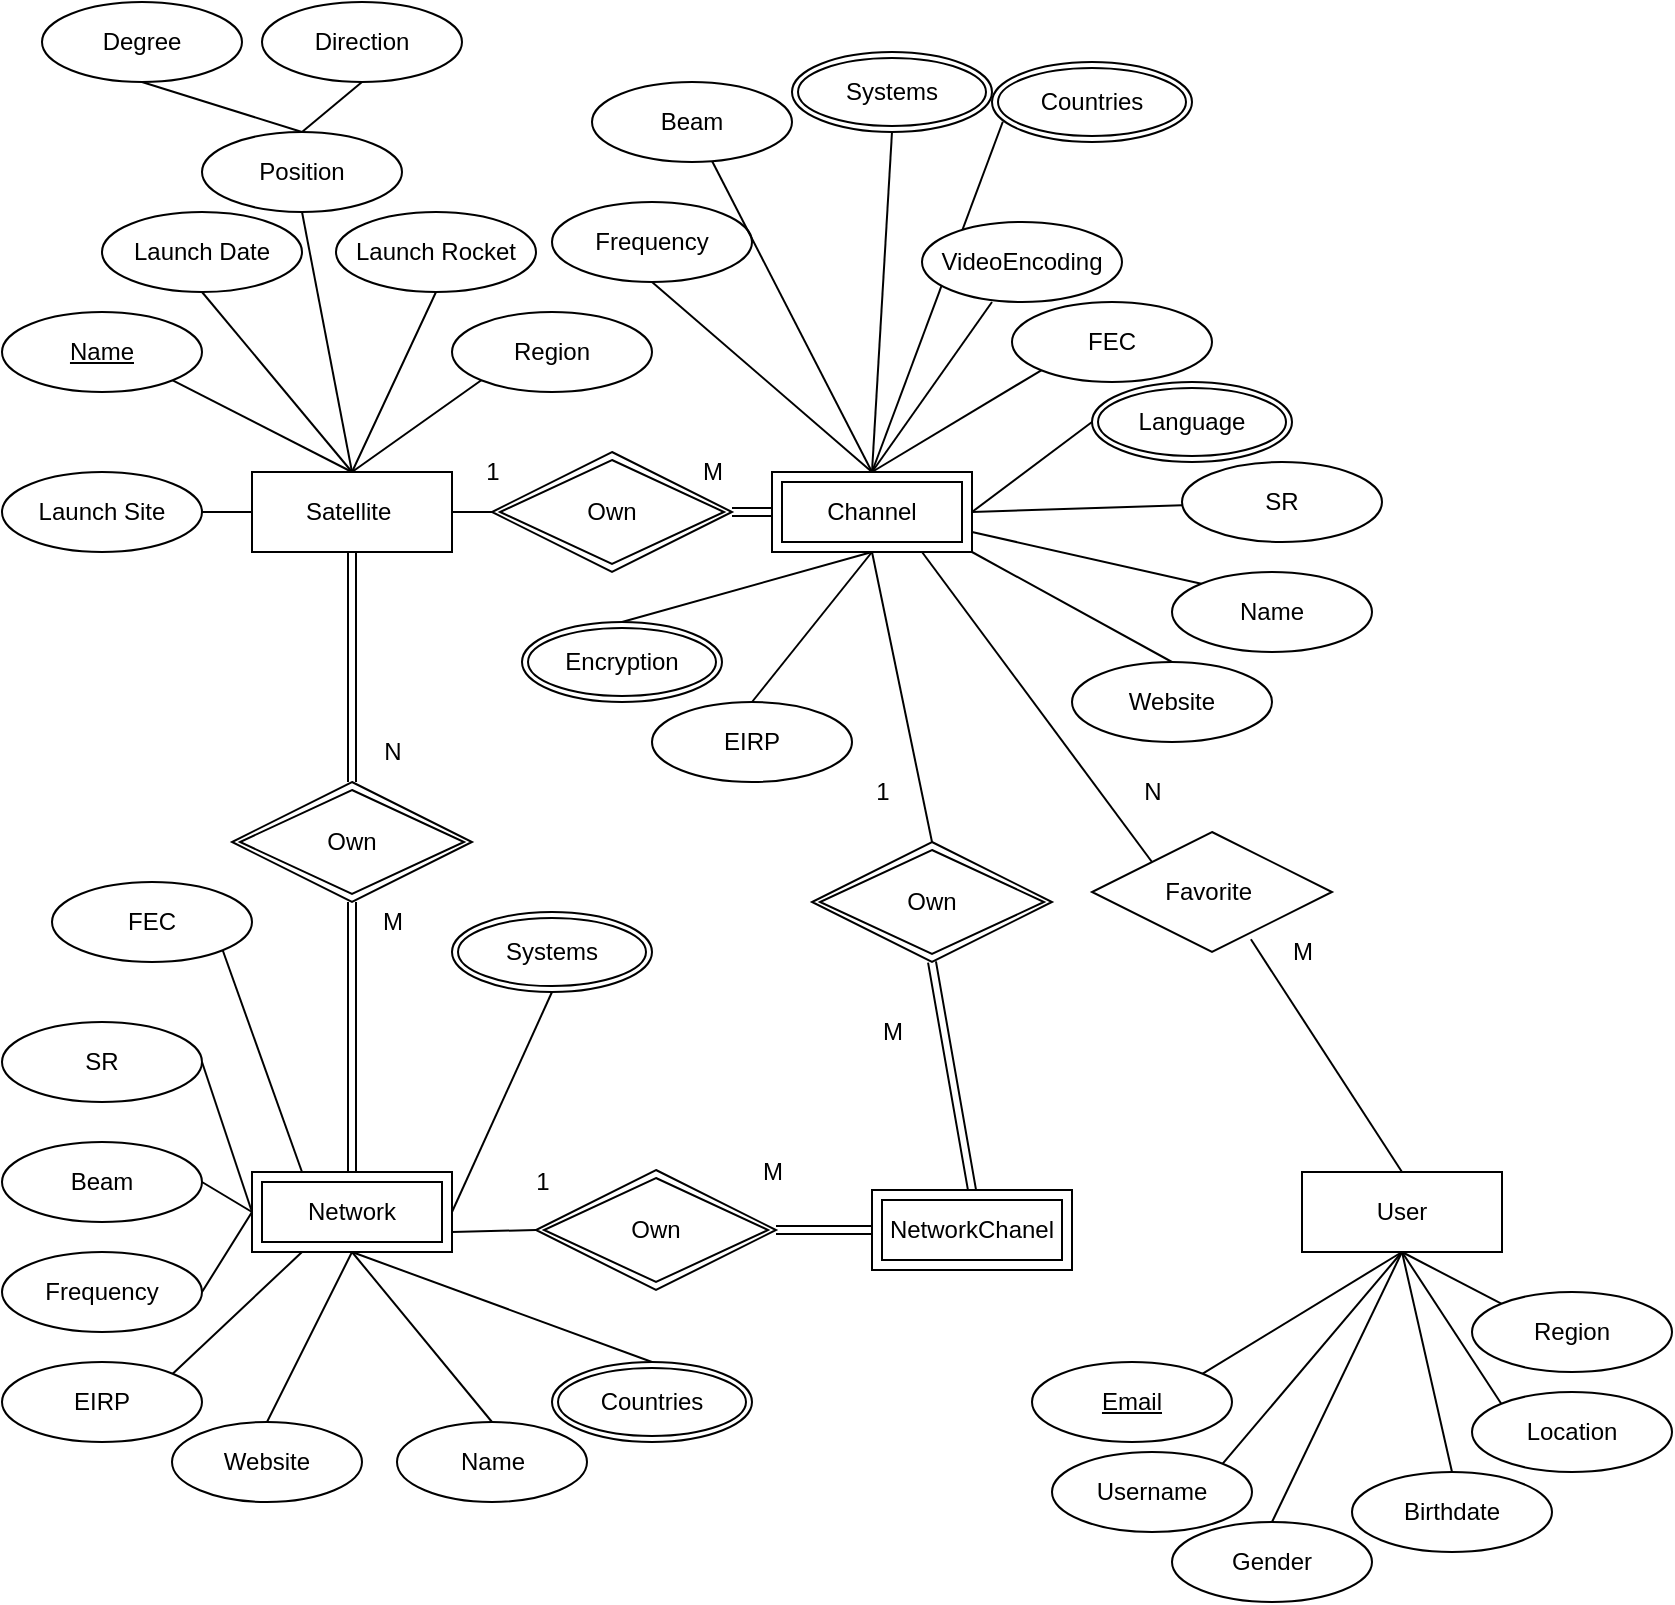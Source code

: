 <mxfile version="24.2.1" type="device">
  <diagram name="Page-1" id="GePhPbXdyC4BFh9XYwbd">
    <mxGraphModel dx="1329" dy="764" grid="1" gridSize="10" guides="1" tooltips="1" connect="1" arrows="1" fold="1" page="1" pageScale="1" pageWidth="850" pageHeight="1100" math="0" shadow="0">
      <root>
        <mxCell id="0" />
        <mxCell id="1" parent="0" />
        <mxCell id="_xyqhGi_DzLiHBkF2489-1" value="Satellite&amp;nbsp;" style="whiteSpace=wrap;html=1;align=center;" parent="1" vertex="1">
          <mxGeometry x="130" y="405" width="100" height="40" as="geometry" />
        </mxCell>
        <mxCell id="_xyqhGi_DzLiHBkF2489-3" value="Name" style="ellipse;whiteSpace=wrap;html=1;align=center;fontStyle=4;" parent="1" vertex="1">
          <mxGeometry x="5" y="325" width="100" height="40" as="geometry" />
        </mxCell>
        <mxCell id="_xyqhGi_DzLiHBkF2489-4" value="Launch Date" style="ellipse;whiteSpace=wrap;html=1;align=center;" parent="1" vertex="1">
          <mxGeometry x="55" y="275" width="100" height="40" as="geometry" />
        </mxCell>
        <mxCell id="_xyqhGi_DzLiHBkF2489-5" value="Position" style="ellipse;whiteSpace=wrap;html=1;align=center;" parent="1" vertex="1">
          <mxGeometry x="105" y="235" width="100" height="40" as="geometry" />
        </mxCell>
        <mxCell id="_xyqhGi_DzLiHBkF2489-6" value="Launch Rocket" style="ellipse;whiteSpace=wrap;html=1;align=center;" parent="1" vertex="1">
          <mxGeometry x="172" y="275" width="100" height="40" as="geometry" />
        </mxCell>
        <mxCell id="_xyqhGi_DzLiHBkF2489-11" value="Frequency" style="ellipse;whiteSpace=wrap;html=1;align=center;" parent="1" vertex="1">
          <mxGeometry x="280" y="270" width="100" height="40" as="geometry" />
        </mxCell>
        <mxCell id="_xyqhGi_DzLiHBkF2489-12" value="SR" style="ellipse;whiteSpace=wrap;html=1;align=center;" parent="1" vertex="1">
          <mxGeometry x="595" y="400" width="100" height="40" as="geometry" />
        </mxCell>
        <mxCell id="_xyqhGi_DzLiHBkF2489-13" value="FEC" style="ellipse;whiteSpace=wrap;html=1;align=center;" parent="1" vertex="1">
          <mxGeometry x="510" y="320" width="100" height="40" as="geometry" />
        </mxCell>
        <mxCell id="_xyqhGi_DzLiHBkF2489-19" value="Name" style="ellipse;whiteSpace=wrap;html=1;align=center;" parent="1" vertex="1">
          <mxGeometry x="590" y="455" width="100" height="40" as="geometry" />
        </mxCell>
        <mxCell id="_xyqhGi_DzLiHBkF2489-30" value="" style="endArrow=none;html=1;rounded=0;entryX=0.5;entryY=0;entryDx=0;entryDy=0;exitX=1;exitY=1;exitDx=0;exitDy=0;" parent="1" source="_xyqhGi_DzLiHBkF2489-3" target="_xyqhGi_DzLiHBkF2489-1" edge="1">
          <mxGeometry relative="1" as="geometry">
            <mxPoint x="190" y="455" as="sourcePoint" />
            <mxPoint x="190" y="585" as="targetPoint" />
          </mxGeometry>
        </mxCell>
        <mxCell id="_xyqhGi_DzLiHBkF2489-31" value="" style="endArrow=none;html=1;rounded=0;entryX=0.5;entryY=0;entryDx=0;entryDy=0;exitX=0.5;exitY=1;exitDx=0;exitDy=0;" parent="1" source="_xyqhGi_DzLiHBkF2489-4" target="_xyqhGi_DzLiHBkF2489-1" edge="1">
          <mxGeometry relative="1" as="geometry">
            <mxPoint x="115" y="385" as="sourcePoint" />
            <mxPoint x="190" y="415" as="targetPoint" />
          </mxGeometry>
        </mxCell>
        <mxCell id="_xyqhGi_DzLiHBkF2489-32" value="" style="endArrow=none;html=1;rounded=0;entryX=0.5;entryY=0;entryDx=0;entryDy=0;exitX=0.5;exitY=1;exitDx=0;exitDy=0;" parent="1" source="_xyqhGi_DzLiHBkF2489-5" target="_xyqhGi_DzLiHBkF2489-1" edge="1">
          <mxGeometry relative="1" as="geometry">
            <mxPoint x="140" y="349" as="sourcePoint" />
            <mxPoint x="190" y="415" as="targetPoint" />
          </mxGeometry>
        </mxCell>
        <mxCell id="_xyqhGi_DzLiHBkF2489-33" value="" style="endArrow=none;html=1;rounded=0;entryX=0.5;entryY=0;entryDx=0;entryDy=0;exitX=0.5;exitY=1;exitDx=0;exitDy=0;" parent="1" source="_xyqhGi_DzLiHBkF2489-6" target="_xyqhGi_DzLiHBkF2489-1" edge="1">
          <mxGeometry relative="1" as="geometry">
            <mxPoint x="185" y="295" as="sourcePoint" />
            <mxPoint x="190" y="415" as="targetPoint" />
          </mxGeometry>
        </mxCell>
        <mxCell id="_xyqhGi_DzLiHBkF2489-34" value="" style="endArrow=none;html=1;rounded=0;entryX=0.5;entryY=0;entryDx=0;entryDy=0;exitX=0;exitY=1;exitDx=0;exitDy=0;" parent="1" source="HB2l4hgs0boNFhAc-mk6-23" target="_xyqhGi_DzLiHBkF2489-1" edge="1">
          <mxGeometry relative="1" as="geometry">
            <mxPoint x="239.645" y="349.142" as="sourcePoint" />
            <mxPoint x="190" y="415" as="targetPoint" />
          </mxGeometry>
        </mxCell>
        <mxCell id="_xyqhGi_DzLiHBkF2489-35" value="" style="endArrow=none;html=1;rounded=0;entryX=0;entryY=0;entryDx=0;entryDy=0;exitX=1;exitY=0.75;exitDx=0;exitDy=0;" parent="1" source="Kk2v4yu3bBOaOw_D0oqR-46" target="_xyqhGi_DzLiHBkF2489-19" edge="1">
          <mxGeometry relative="1" as="geometry">
            <mxPoint x="255" y="385" as="sourcePoint" />
            <mxPoint x="190" y="415" as="targetPoint" />
          </mxGeometry>
        </mxCell>
        <mxCell id="_xyqhGi_DzLiHBkF2489-37" value="" style="endArrow=none;html=1;rounded=0;entryX=0.5;entryY=1;entryDx=0;entryDy=0;exitX=0.5;exitY=0;exitDx=0;exitDy=0;" parent="1" source="Kk2v4yu3bBOaOw_D0oqR-46" target="_xyqhGi_DzLiHBkF2489-11" edge="1">
          <mxGeometry relative="1" as="geometry">
            <mxPoint x="420" y="380" as="sourcePoint" />
            <mxPoint x="575" y="345" as="targetPoint" />
          </mxGeometry>
        </mxCell>
        <mxCell id="_xyqhGi_DzLiHBkF2489-38" value="" style="endArrow=none;html=1;rounded=0;exitX=1;exitY=0.5;exitDx=0;exitDy=0;" parent="1" source="Kk2v4yu3bBOaOw_D0oqR-46" target="_xyqhGi_DzLiHBkF2489-12" edge="1">
          <mxGeometry relative="1" as="geometry">
            <mxPoint x="445" y="455" as="sourcePoint" />
            <mxPoint x="595" y="305" as="targetPoint" />
          </mxGeometry>
        </mxCell>
        <mxCell id="_xyqhGi_DzLiHBkF2489-39" value="" style="endArrow=none;html=1;rounded=0;entryX=0;entryY=1;entryDx=0;entryDy=0;exitX=0.5;exitY=0;exitDx=0;exitDy=0;" parent="1" source="Kk2v4yu3bBOaOw_D0oqR-46" target="_xyqhGi_DzLiHBkF2489-13" edge="1">
          <mxGeometry relative="1" as="geometry">
            <mxPoint x="490" y="390" as="sourcePoint" />
            <mxPoint x="610" y="279" as="targetPoint" />
          </mxGeometry>
        </mxCell>
        <mxCell id="_xyqhGi_DzLiHBkF2489-40" value="" style="endArrow=none;html=1;rounded=0;entryX=0.5;entryY=1;entryDx=0;entryDy=0;exitX=0.5;exitY=0;exitDx=0;exitDy=0;" parent="1" source="Kk2v4yu3bBOaOw_D0oqR-46" edge="1">
          <mxGeometry relative="1" as="geometry">
            <mxPoint x="460" y="380" as="sourcePoint" />
            <mxPoint x="500" y="320.0" as="targetPoint" />
          </mxGeometry>
        </mxCell>
        <mxCell id="_xyqhGi_DzLiHBkF2489-41" value="" style="endArrow=none;html=1;rounded=0;entryX=0;entryY=0.5;entryDx=0;entryDy=0;exitX=1;exitY=0.5;exitDx=0;exitDy=0;" parent="1" source="Kk2v4yu3bBOaOw_D0oqR-46" target="p3Hl7sXM9IGiILPoNi8h-1" edge="1">
          <mxGeometry relative="1" as="geometry">
            <mxPoint x="530" y="440" as="sourcePoint" />
            <mxPoint x="675" y="335" as="targetPoint" />
          </mxGeometry>
        </mxCell>
        <mxCell id="_xyqhGi_DzLiHBkF2489-42" value="" style="endArrow=none;html=1;rounded=0;entryX=0.5;entryY=0;entryDx=0;entryDy=0;exitX=0.5;exitY=1;exitDx=0;exitDy=0;" parent="1" source="Kk2v4yu3bBOaOw_D0oqR-46" target="Kk2v4yu3bBOaOw_D0oqR-72" edge="1">
          <mxGeometry relative="1" as="geometry">
            <mxPoint x="360" y="440" as="sourcePoint" />
            <mxPoint x="315" y="480" as="targetPoint" />
          </mxGeometry>
        </mxCell>
        <mxCell id="_xyqhGi_DzLiHBkF2489-43" value="User" style="whiteSpace=wrap;html=1;align=center;" parent="1" vertex="1">
          <mxGeometry x="655" y="755" width="100" height="40" as="geometry" />
        </mxCell>
        <mxCell id="_xyqhGi_DzLiHBkF2489-44" value="Email" style="ellipse;whiteSpace=wrap;html=1;align=center;fontStyle=4;" parent="1" vertex="1">
          <mxGeometry x="520" y="850" width="100" height="40" as="geometry" />
        </mxCell>
        <mxCell id="_xyqhGi_DzLiHBkF2489-45" value="Username" style="ellipse;whiteSpace=wrap;html=1;align=center;" parent="1" vertex="1">
          <mxGeometry x="530" y="895" width="100" height="40" as="geometry" />
        </mxCell>
        <mxCell id="_xyqhGi_DzLiHBkF2489-46" value="Favorite&amp;nbsp;" style="shape=rhombus;perimeter=rhombusPerimeter;whiteSpace=wrap;html=1;align=center;" parent="1" vertex="1">
          <mxGeometry x="550" y="585" width="120" height="60" as="geometry" />
        </mxCell>
        <mxCell id="_xyqhGi_DzLiHBkF2489-47" value="" style="endArrow=none;html=1;rounded=0;entryX=0.5;entryY=0;entryDx=0;entryDy=0;exitX=0.662;exitY=0.894;exitDx=0;exitDy=0;exitPerimeter=0;" parent="1" source="_xyqhGi_DzLiHBkF2489-46" target="_xyqhGi_DzLiHBkF2489-43" edge="1">
          <mxGeometry relative="1" as="geometry">
            <mxPoint x="465" y="625" as="sourcePoint" />
            <mxPoint x="625" y="625" as="targetPoint" />
          </mxGeometry>
        </mxCell>
        <mxCell id="_xyqhGi_DzLiHBkF2489-48" value="" style="endArrow=none;html=1;rounded=0;entryX=0;entryY=0;entryDx=0;entryDy=0;exitX=0.75;exitY=1;exitDx=0;exitDy=0;" parent="1" source="Kk2v4yu3bBOaOw_D0oqR-46" target="_xyqhGi_DzLiHBkF2489-46" edge="1">
          <mxGeometry relative="1" as="geometry">
            <mxPoint x="705" y="445" as="sourcePoint" />
            <mxPoint x="635" y="765" as="targetPoint" />
          </mxGeometry>
        </mxCell>
        <mxCell id="_xyqhGi_DzLiHBkF2489-52" value="Gender" style="ellipse;whiteSpace=wrap;html=1;align=center;" parent="1" vertex="1">
          <mxGeometry x="590" y="930" width="100" height="40" as="geometry" />
        </mxCell>
        <mxCell id="_xyqhGi_DzLiHBkF2489-53" value="Birthdate" style="ellipse;whiteSpace=wrap;html=1;align=center;" parent="1" vertex="1">
          <mxGeometry x="680" y="905" width="100" height="40" as="geometry" />
        </mxCell>
        <mxCell id="_xyqhGi_DzLiHBkF2489-54" value="Location" style="ellipse;whiteSpace=wrap;html=1;align=center;" parent="1" vertex="1">
          <mxGeometry x="740" y="865" width="100" height="40" as="geometry" />
        </mxCell>
        <mxCell id="_xyqhGi_DzLiHBkF2489-55" value="Region" style="ellipse;whiteSpace=wrap;html=1;align=center;" parent="1" vertex="1">
          <mxGeometry x="740" y="815" width="100" height="40" as="geometry" />
        </mxCell>
        <mxCell id="_xyqhGi_DzLiHBkF2489-56" value="" style="endArrow=none;html=1;rounded=0;entryX=0.5;entryY=0;entryDx=0;entryDy=0;exitX=0.5;exitY=1;exitDx=0;exitDy=0;" parent="1" source="HB2l4hgs0boNFhAc-mk6-1" edge="1">
          <mxGeometry relative="1" as="geometry">
            <mxPoint x="180" y="805.0" as="sourcePoint" />
            <mxPoint x="250" y="880" as="targetPoint" />
          </mxGeometry>
        </mxCell>
        <mxCell id="_xyqhGi_DzLiHBkF2489-57" value="" style="endArrow=none;html=1;rounded=0;entryX=1;entryY=0;entryDx=0;entryDy=0;exitX=0.5;exitY=1;exitDx=0;exitDy=0;" parent="1" source="_xyqhGi_DzLiHBkF2489-43" target="_xyqhGi_DzLiHBkF2489-44" edge="1">
          <mxGeometry relative="1" as="geometry">
            <mxPoint x="595" y="805" as="sourcePoint" />
            <mxPoint x="605" y="775" as="targetPoint" />
          </mxGeometry>
        </mxCell>
        <mxCell id="_xyqhGi_DzLiHBkF2489-58" value="" style="endArrow=none;html=1;rounded=0;entryX=1;entryY=0;entryDx=0;entryDy=0;exitX=0.5;exitY=1;exitDx=0;exitDy=0;" parent="1" source="_xyqhGi_DzLiHBkF2489-43" target="_xyqhGi_DzLiHBkF2489-45" edge="1">
          <mxGeometry relative="1" as="geometry">
            <mxPoint x="625" y="795" as="sourcePoint" />
            <mxPoint x="500" y="841" as="targetPoint" />
          </mxGeometry>
        </mxCell>
        <mxCell id="_xyqhGi_DzLiHBkF2489-59" value="" style="endArrow=none;html=1;rounded=0;entryX=0.5;entryY=0;entryDx=0;entryDy=0;exitX=0.5;exitY=1;exitDx=0;exitDy=0;" parent="1" source="_xyqhGi_DzLiHBkF2489-43" target="_xyqhGi_DzLiHBkF2489-52" edge="1">
          <mxGeometry relative="1" as="geometry">
            <mxPoint x="595" y="805" as="sourcePoint" />
            <mxPoint x="550" y="881" as="targetPoint" />
          </mxGeometry>
        </mxCell>
        <mxCell id="_xyqhGi_DzLiHBkF2489-60" value="" style="endArrow=none;html=1;rounded=0;entryX=0.5;entryY=0;entryDx=0;entryDy=0;exitX=0.5;exitY=1;exitDx=0;exitDy=0;" parent="1" source="_xyqhGi_DzLiHBkF2489-43" target="_xyqhGi_DzLiHBkF2489-53" edge="1">
          <mxGeometry relative="1" as="geometry">
            <mxPoint x="635" y="805" as="sourcePoint" />
            <mxPoint x="625" y="905" as="targetPoint" />
          </mxGeometry>
        </mxCell>
        <mxCell id="_xyqhGi_DzLiHBkF2489-61" value="" style="endArrow=none;html=1;rounded=0;entryX=0;entryY=0;entryDx=0;entryDy=0;exitX=0.5;exitY=1;exitDx=0;exitDy=0;" parent="1" source="_xyqhGi_DzLiHBkF2489-43" target="_xyqhGi_DzLiHBkF2489-54" edge="1">
          <mxGeometry relative="1" as="geometry">
            <mxPoint x="635" y="805" as="sourcePoint" />
            <mxPoint x="725" y="875" as="targetPoint" />
          </mxGeometry>
        </mxCell>
        <mxCell id="_xyqhGi_DzLiHBkF2489-62" value="" style="endArrow=none;html=1;rounded=0;entryX=0;entryY=0;entryDx=0;entryDy=0;exitX=0.5;exitY=1;exitDx=0;exitDy=0;" parent="1" source="_xyqhGi_DzLiHBkF2489-43" target="_xyqhGi_DzLiHBkF2489-55" edge="1">
          <mxGeometry relative="1" as="geometry">
            <mxPoint x="625" y="795" as="sourcePoint" />
            <mxPoint x="730" y="831" as="targetPoint" />
          </mxGeometry>
        </mxCell>
        <mxCell id="_xyqhGi_DzLiHBkF2489-70" value="M" style="text;html=1;align=center;verticalAlign=middle;resizable=0;points=[];autosize=1;strokeColor=none;fillColor=none;" parent="1" vertex="1">
          <mxGeometry x="435" y="670" width="30" height="30" as="geometry" />
        </mxCell>
        <mxCell id="_xyqhGi_DzLiHBkF2489-71" value="M" style="text;html=1;align=center;verticalAlign=middle;resizable=0;points=[];autosize=1;strokeColor=none;fillColor=none;" parent="1" vertex="1">
          <mxGeometry x="640" y="630" width="30" height="30" as="geometry" />
        </mxCell>
        <mxCell id="_xyqhGi_DzLiHBkF2489-72" value="N" style="text;html=1;align=center;verticalAlign=middle;resizable=0;points=[];autosize=1;strokeColor=none;fillColor=none;" parent="1" vertex="1">
          <mxGeometry x="565" y="550" width="30" height="30" as="geometry" />
        </mxCell>
        <mxCell id="p3Hl7sXM9IGiILPoNi8h-1" value="Language" style="ellipse;shape=doubleEllipse;margin=3;whiteSpace=wrap;html=1;align=center;" parent="1" vertex="1">
          <mxGeometry x="550" y="360" width="100" height="40" as="geometry" />
        </mxCell>
        <mxCell id="Kk2v4yu3bBOaOw_D0oqR-15" value="Degree" style="ellipse;whiteSpace=wrap;html=1;align=center;" parent="1" vertex="1">
          <mxGeometry x="25" y="170" width="100" height="40" as="geometry" />
        </mxCell>
        <mxCell id="Kk2v4yu3bBOaOw_D0oqR-16" value="Direction" style="ellipse;whiteSpace=wrap;html=1;align=center;" parent="1" vertex="1">
          <mxGeometry x="135" y="170" width="100" height="40" as="geometry" />
        </mxCell>
        <mxCell id="Kk2v4yu3bBOaOw_D0oqR-17" value="" style="endArrow=none;html=1;rounded=0;entryX=0.5;entryY=0;entryDx=0;entryDy=0;exitX=0.5;exitY=1;exitDx=0;exitDy=0;" parent="1" source="Kk2v4yu3bBOaOw_D0oqR-15" target="_xyqhGi_DzLiHBkF2489-5" edge="1">
          <mxGeometry relative="1" as="geometry">
            <mxPoint x="190" y="285" as="sourcePoint" />
            <mxPoint x="190" y="415" as="targetPoint" />
          </mxGeometry>
        </mxCell>
        <mxCell id="Kk2v4yu3bBOaOw_D0oqR-18" value="" style="endArrow=none;html=1;rounded=0;entryX=0.5;entryY=0;entryDx=0;entryDy=0;exitX=0.5;exitY=1;exitDx=0;exitDy=0;" parent="1" source="Kk2v4yu3bBOaOw_D0oqR-16" target="_xyqhGi_DzLiHBkF2489-5" edge="1">
          <mxGeometry relative="1" as="geometry">
            <mxPoint x="115" y="215" as="sourcePoint" />
            <mxPoint x="190" y="245" as="targetPoint" />
          </mxGeometry>
        </mxCell>
        <mxCell id="Kk2v4yu3bBOaOw_D0oqR-34" value="Website" style="ellipse;whiteSpace=wrap;html=1;align=center;" parent="1" vertex="1">
          <mxGeometry x="90" y="880" width="95" height="40" as="geometry" />
        </mxCell>
        <mxCell id="Kk2v4yu3bBOaOw_D0oqR-36" value="" style="endArrow=none;html=1;rounded=0;entryX=0.5;entryY=0;entryDx=0;entryDy=0;exitX=0.5;exitY=1;exitDx=0;exitDy=0;" parent="1" source="HB2l4hgs0boNFhAc-mk6-1" target="Kk2v4yu3bBOaOw_D0oqR-41" edge="1">
          <mxGeometry relative="1" as="geometry">
            <mxPoint x="180" y="805.0" as="sourcePoint" />
            <mxPoint x="255.377" y="830.858" as="targetPoint" />
          </mxGeometry>
        </mxCell>
        <mxCell id="Kk2v4yu3bBOaOw_D0oqR-41" value="Countries" style="ellipse;shape=doubleEllipse;margin=3;whiteSpace=wrap;html=1;align=center;" parent="1" vertex="1">
          <mxGeometry x="280" y="850" width="100" height="40" as="geometry" />
        </mxCell>
        <mxCell id="Kk2v4yu3bBOaOw_D0oqR-46" value="Channel" style="shape=ext;margin=3;double=1;whiteSpace=wrap;html=1;align=center;" parent="1" vertex="1">
          <mxGeometry x="390" y="405" width="100" height="40" as="geometry" />
        </mxCell>
        <mxCell id="Kk2v4yu3bBOaOw_D0oqR-51" value="Own" style="shape=rhombus;double=1;perimeter=rhombusPerimeter;whiteSpace=wrap;html=1;align=center;" parent="1" vertex="1">
          <mxGeometry x="250" y="395" width="120" height="60" as="geometry" />
        </mxCell>
        <mxCell id="Kk2v4yu3bBOaOw_D0oqR-54" value="" style="endArrow=none;html=1;rounded=0;entryX=0;entryY=0.5;entryDx=0;entryDy=0;exitX=1;exitY=0.5;exitDx=0;exitDy=0;" parent="1" source="_xyqhGi_DzLiHBkF2489-1" target="Kk2v4yu3bBOaOw_D0oqR-51" edge="1">
          <mxGeometry relative="1" as="geometry">
            <mxPoint x="635" y="435" as="sourcePoint" />
            <mxPoint x="655" y="435" as="targetPoint" />
          </mxGeometry>
        </mxCell>
        <mxCell id="Kk2v4yu3bBOaOw_D0oqR-55" value="" style="shape=link;html=1;rounded=0;exitX=1;exitY=0.5;exitDx=0;exitDy=0;entryX=0;entryY=0.5;entryDx=0;entryDy=0;" parent="1" source="Kk2v4yu3bBOaOw_D0oqR-51" target="Kk2v4yu3bBOaOw_D0oqR-46" edge="1">
          <mxGeometry relative="1" as="geometry">
            <mxPoint x="540" y="580" as="sourcePoint" />
            <mxPoint x="420" y="450" as="targetPoint" />
          </mxGeometry>
        </mxCell>
        <mxCell id="Kk2v4yu3bBOaOw_D0oqR-64" value="1" style="text;html=1;align=center;verticalAlign=middle;resizable=0;points=[];autosize=1;strokeColor=none;fillColor=none;" parent="1" vertex="1">
          <mxGeometry x="235" y="390" width="30" height="30" as="geometry" />
        </mxCell>
        <mxCell id="Kk2v4yu3bBOaOw_D0oqR-65" value="M" style="text;html=1;align=center;verticalAlign=middle;resizable=0;points=[];autosize=1;strokeColor=none;fillColor=none;" parent="1" vertex="1">
          <mxGeometry x="345" y="390" width="30" height="30" as="geometry" />
        </mxCell>
        <mxCell id="Kk2v4yu3bBOaOw_D0oqR-68" value="" style="endArrow=none;html=1;rounded=0;entryX=0.5;entryY=1;entryDx=0;entryDy=0;exitX=0.5;exitY=0;exitDx=0;exitDy=0;" parent="1" source="Kk2v4yu3bBOaOw_D0oqR-46" target="HB2l4hgs0boNFhAc-mk6-9" edge="1">
          <mxGeometry relative="1" as="geometry">
            <mxPoint x="450" y="415" as="sourcePoint" />
            <mxPoint x="405" y="240" as="targetPoint" />
          </mxGeometry>
        </mxCell>
        <mxCell id="Kk2v4yu3bBOaOw_D0oqR-69" value="EIRP" style="ellipse;whiteSpace=wrap;html=1;align=center;" parent="1" vertex="1">
          <mxGeometry x="330" y="520" width="100" height="40" as="geometry" />
        </mxCell>
        <mxCell id="Kk2v4yu3bBOaOw_D0oqR-70" value="" style="endArrow=none;html=1;rounded=0;exitX=0.5;exitY=1;exitDx=0;exitDy=0;entryX=1;entryY=0.5;entryDx=0;entryDy=0;" parent="1" source="HB2l4hgs0boNFhAc-mk6-21" target="HB2l4hgs0boNFhAc-mk6-1" edge="1">
          <mxGeometry relative="1" as="geometry">
            <mxPoint x="450" y="455" as="sourcePoint" />
            <mxPoint x="490" y="530" as="targetPoint" />
          </mxGeometry>
        </mxCell>
        <mxCell id="Kk2v4yu3bBOaOw_D0oqR-72" value="Encryption" style="ellipse;shape=doubleEllipse;margin=3;whiteSpace=wrap;html=1;align=center;" parent="1" vertex="1">
          <mxGeometry x="265" y="480" width="100" height="40" as="geometry" />
        </mxCell>
        <mxCell id="Kk2v4yu3bBOaOw_D0oqR-74" value="Launch Site" style="ellipse;whiteSpace=wrap;html=1;align=center;" parent="1" vertex="1">
          <mxGeometry x="5" y="405" width="100" height="40" as="geometry" />
        </mxCell>
        <mxCell id="Kk2v4yu3bBOaOw_D0oqR-75" value="" style="endArrow=none;html=1;rounded=0;entryX=0;entryY=0.5;entryDx=0;entryDy=0;exitX=1;exitY=0.5;exitDx=0;exitDy=0;" parent="1" source="Kk2v4yu3bBOaOw_D0oqR-74" target="_xyqhGi_DzLiHBkF2489-1" edge="1">
          <mxGeometry relative="1" as="geometry">
            <mxPoint x="100" y="369" as="sourcePoint" />
            <mxPoint x="190" y="415" as="targetPoint" />
          </mxGeometry>
        </mxCell>
        <mxCell id="HB2l4hgs0boNFhAc-mk6-1" value="Network" style="shape=ext;margin=3;double=1;whiteSpace=wrap;html=1;align=center;" parent="1" vertex="1">
          <mxGeometry x="130" y="755" width="100" height="40" as="geometry" />
        </mxCell>
        <mxCell id="HB2l4hgs0boNFhAc-mk6-4" value="Frequency" style="ellipse;whiteSpace=wrap;html=1;align=center;" parent="1" vertex="1">
          <mxGeometry x="5" y="795" width="100" height="40" as="geometry" />
        </mxCell>
        <mxCell id="HB2l4hgs0boNFhAc-mk6-5" value="Beam" style="ellipse;whiteSpace=wrap;html=1;align=center;" parent="1" vertex="1">
          <mxGeometry x="5" y="740" width="100" height="40" as="geometry" />
        </mxCell>
        <mxCell id="HB2l4hgs0boNFhAc-mk6-6" value="EIRP" style="ellipse;whiteSpace=wrap;html=1;align=center;" parent="1" vertex="1">
          <mxGeometry x="5" y="850" width="100" height="40" as="geometry" />
        </mxCell>
        <mxCell id="HB2l4hgs0boNFhAc-mk6-7" value="SR" style="ellipse;whiteSpace=wrap;html=1;align=center;" parent="1" vertex="1">
          <mxGeometry x="5" y="680" width="100" height="40" as="geometry" />
        </mxCell>
        <mxCell id="HB2l4hgs0boNFhAc-mk6-8" value="FEC" style="ellipse;whiteSpace=wrap;html=1;align=center;" parent="1" vertex="1">
          <mxGeometry x="30" y="610" width="100" height="40" as="geometry" />
        </mxCell>
        <mxCell id="HB2l4hgs0boNFhAc-mk6-9" value="Systems" style="ellipse;shape=doubleEllipse;margin=3;whiteSpace=wrap;html=1;align=center;" parent="1" vertex="1">
          <mxGeometry x="400" y="195" width="100" height="40" as="geometry" />
        </mxCell>
        <mxCell id="HB2l4hgs0boNFhAc-mk6-11" value="" style="endArrow=none;html=1;rounded=0;entryX=1;entryY=1;entryDx=0;entryDy=0;exitX=0.25;exitY=0;exitDx=0;exitDy=0;" parent="1" source="HB2l4hgs0boNFhAc-mk6-1" target="HB2l4hgs0boNFhAc-mk6-8" edge="1">
          <mxGeometry relative="1" as="geometry">
            <mxPoint x="450" y="455" as="sourcePoint" />
            <mxPoint x="325" y="490" as="targetPoint" />
          </mxGeometry>
        </mxCell>
        <mxCell id="HB2l4hgs0boNFhAc-mk6-12" value="" style="endArrow=none;html=1;rounded=0;entryX=1;entryY=0.5;entryDx=0;entryDy=0;exitX=0;exitY=0.5;exitDx=0;exitDy=0;" parent="1" source="HB2l4hgs0boNFhAc-mk6-1" target="HB2l4hgs0boNFhAc-mk6-7" edge="1">
          <mxGeometry relative="1" as="geometry">
            <mxPoint x="130" y="585" as="sourcePoint" />
            <mxPoint x="150" y="524" as="targetPoint" />
          </mxGeometry>
        </mxCell>
        <mxCell id="HB2l4hgs0boNFhAc-mk6-13" value="" style="endArrow=none;html=1;rounded=0;entryX=0;entryY=0.5;entryDx=0;entryDy=0;exitX=1;exitY=0.5;exitDx=0;exitDy=0;" parent="1" source="HB2l4hgs0boNFhAc-mk6-5" target="HB2l4hgs0boNFhAc-mk6-1" edge="1">
          <mxGeometry relative="1" as="geometry">
            <mxPoint x="140" y="615" as="sourcePoint" />
            <mxPoint x="125" y="514" as="targetPoint" />
          </mxGeometry>
        </mxCell>
        <mxCell id="HB2l4hgs0boNFhAc-mk6-17" value="" style="endArrow=none;html=1;rounded=0;entryX=0;entryY=0.5;entryDx=0;entryDy=0;exitX=1;exitY=0.5;exitDx=0;exitDy=0;" parent="1" source="HB2l4hgs0boNFhAc-mk6-4" target="HB2l4hgs0boNFhAc-mk6-1" edge="1">
          <mxGeometry relative="1" as="geometry">
            <mxPoint x="140" y="615" as="sourcePoint" />
            <mxPoint x="125" y="514" as="targetPoint" />
          </mxGeometry>
        </mxCell>
        <mxCell id="HB2l4hgs0boNFhAc-mk6-18" value="" style="endArrow=none;html=1;rounded=0;entryX=0.25;entryY=1;entryDx=0;entryDy=0;exitX=1;exitY=0;exitDx=0;exitDy=0;" parent="1" source="HB2l4hgs0boNFhAc-mk6-6" target="HB2l4hgs0boNFhAc-mk6-1" edge="1">
          <mxGeometry relative="1" as="geometry">
            <mxPoint x="113" y="641" as="sourcePoint" />
            <mxPoint x="140" y="615" as="targetPoint" />
          </mxGeometry>
        </mxCell>
        <mxCell id="HB2l4hgs0boNFhAc-mk6-19" value="M" style="text;html=1;align=center;verticalAlign=middle;resizable=0;points=[];autosize=1;strokeColor=none;fillColor=none;" parent="1" vertex="1">
          <mxGeometry x="185" y="615" width="30" height="30" as="geometry" />
        </mxCell>
        <mxCell id="HB2l4hgs0boNFhAc-mk6-20" value="N" style="text;html=1;align=center;verticalAlign=middle;resizable=0;points=[];autosize=1;strokeColor=none;fillColor=none;" parent="1" vertex="1">
          <mxGeometry x="185" y="530" width="30" height="30" as="geometry" />
        </mxCell>
        <mxCell id="HB2l4hgs0boNFhAc-mk6-21" value="Systems" style="ellipse;shape=doubleEllipse;margin=3;whiteSpace=wrap;html=1;align=center;" parent="1" vertex="1">
          <mxGeometry x="230" y="625" width="100" height="40" as="geometry" />
        </mxCell>
        <mxCell id="HB2l4hgs0boNFhAc-mk6-23" value="Region" style="ellipse;whiteSpace=wrap;html=1;align=center;" parent="1" vertex="1">
          <mxGeometry x="230" y="325" width="100" height="40" as="geometry" />
        </mxCell>
        <mxCell id="HB2l4hgs0boNFhAc-mk6-24" value="" style="endArrow=none;html=1;rounded=0;exitX=0.5;exitY=1;exitDx=0;exitDy=0;entryX=0.5;entryY=0;entryDx=0;entryDy=0;" parent="1" source="Kk2v4yu3bBOaOw_D0oqR-46" target="Kk2v4yu3bBOaOw_D0oqR-69" edge="1">
          <mxGeometry relative="1" as="geometry">
            <mxPoint x="450" y="455" as="sourcePoint" />
            <mxPoint x="490" y="530" as="targetPoint" />
          </mxGeometry>
        </mxCell>
        <mxCell id="o1MA78fV38tlKj4mIGUS-1" value="Beam" style="ellipse;whiteSpace=wrap;html=1;align=center;" vertex="1" parent="1">
          <mxGeometry x="300" y="210" width="100" height="40" as="geometry" />
        </mxCell>
        <mxCell id="o1MA78fV38tlKj4mIGUS-2" value="" style="endArrow=none;html=1;rounded=0;exitX=0.5;exitY=0;exitDx=0;exitDy=0;" edge="1" parent="1" source="Kk2v4yu3bBOaOw_D0oqR-46" target="o1MA78fV38tlKj4mIGUS-1">
          <mxGeometry relative="1" as="geometry">
            <mxPoint x="450" y="415" as="sourcePoint" />
            <mxPoint x="415" y="250" as="targetPoint" />
          </mxGeometry>
        </mxCell>
        <mxCell id="o1MA78fV38tlKj4mIGUS-3" value="Countries" style="ellipse;shape=doubleEllipse;margin=3;whiteSpace=wrap;html=1;align=center;" vertex="1" parent="1">
          <mxGeometry x="500" y="200" width="100" height="40" as="geometry" />
        </mxCell>
        <mxCell id="o1MA78fV38tlKj4mIGUS-4" value="" style="endArrow=none;html=1;rounded=0;entryX=0.054;entryY=0.747;entryDx=0;entryDy=0;exitX=0.5;exitY=0;exitDx=0;exitDy=0;entryPerimeter=0;" edge="1" parent="1" source="Kk2v4yu3bBOaOw_D0oqR-46" target="o1MA78fV38tlKj4mIGUS-3">
          <mxGeometry relative="1" as="geometry">
            <mxPoint x="500" y="445" as="sourcePoint" />
            <mxPoint x="570" y="476" as="targetPoint" />
          </mxGeometry>
        </mxCell>
        <mxCell id="o1MA78fV38tlKj4mIGUS-5" value="Website" style="ellipse;whiteSpace=wrap;html=1;align=center;" vertex="1" parent="1">
          <mxGeometry x="540" y="500" width="100" height="40" as="geometry" />
        </mxCell>
        <mxCell id="o1MA78fV38tlKj4mIGUS-6" value="" style="endArrow=none;html=1;rounded=0;entryX=0.5;entryY=0;entryDx=0;entryDy=0;exitX=1;exitY=1;exitDx=0;exitDy=0;" edge="1" parent="1" source="Kk2v4yu3bBOaOw_D0oqR-46" target="o1MA78fV38tlKj4mIGUS-5">
          <mxGeometry relative="1" as="geometry">
            <mxPoint x="500" y="445" as="sourcePoint" />
            <mxPoint x="615" y="471" as="targetPoint" />
          </mxGeometry>
        </mxCell>
        <mxCell id="o1MA78fV38tlKj4mIGUS-7" value="" style="endArrow=none;html=1;rounded=0;entryX=0.5;entryY=0;entryDx=0;entryDy=0;exitX=0.5;exitY=1;exitDx=0;exitDy=0;" edge="1" parent="1" source="HB2l4hgs0boNFhAc-mk6-1" target="Kk2v4yu3bBOaOw_D0oqR-34">
          <mxGeometry relative="1" as="geometry">
            <mxPoint x="190" y="815.0" as="sourcePoint" />
            <mxPoint x="225" y="915" as="targetPoint" />
          </mxGeometry>
        </mxCell>
        <mxCell id="o1MA78fV38tlKj4mIGUS-8" value="Own" style="shape=rhombus;double=1;perimeter=rhombusPerimeter;whiteSpace=wrap;html=1;align=center;" vertex="1" parent="1">
          <mxGeometry x="120" y="560" width="120" height="60" as="geometry" />
        </mxCell>
        <mxCell id="o1MA78fV38tlKj4mIGUS-14" value="" style="shape=link;html=1;rounded=0;exitX=0.5;exitY=1;exitDx=0;exitDy=0;entryX=0.5;entryY=0;entryDx=0;entryDy=0;" edge="1" parent="1" source="_xyqhGi_DzLiHBkF2489-1" target="o1MA78fV38tlKj4mIGUS-8">
          <mxGeometry relative="1" as="geometry">
            <mxPoint x="370" y="750" as="sourcePoint" />
            <mxPoint x="530" y="750" as="targetPoint" />
          </mxGeometry>
        </mxCell>
        <mxCell id="o1MA78fV38tlKj4mIGUS-17" value="" style="shape=link;html=1;rounded=0;exitX=0.5;exitY=1;exitDx=0;exitDy=0;entryX=0.5;entryY=0;entryDx=0;entryDy=0;" edge="1" parent="1" source="o1MA78fV38tlKj4mIGUS-8" target="HB2l4hgs0boNFhAc-mk6-1">
          <mxGeometry relative="1" as="geometry">
            <mxPoint x="190" y="455" as="sourcePoint" />
            <mxPoint x="190" y="570" as="targetPoint" />
          </mxGeometry>
        </mxCell>
        <mxCell id="o1MA78fV38tlKj4mIGUS-18" value="VideoEncoding" style="ellipse;whiteSpace=wrap;html=1;align=center;" vertex="1" parent="1">
          <mxGeometry x="465" y="280" width="100" height="40" as="geometry" />
        </mxCell>
        <mxCell id="o1MA78fV38tlKj4mIGUS-19" value="Name" style="ellipse;whiteSpace=wrap;html=1;align=center;" vertex="1" parent="1">
          <mxGeometry x="202.5" y="880" width="95" height="40" as="geometry" />
        </mxCell>
        <mxCell id="o1MA78fV38tlKj4mIGUS-20" value="Own" style="shape=rhombus;double=1;perimeter=rhombusPerimeter;whiteSpace=wrap;html=1;align=center;" vertex="1" parent="1">
          <mxGeometry x="410" y="590" width="120" height="60" as="geometry" />
        </mxCell>
        <mxCell id="o1MA78fV38tlKj4mIGUS-21" value="NetworkChanel" style="shape=ext;margin=3;double=1;whiteSpace=wrap;html=1;align=center;" vertex="1" parent="1">
          <mxGeometry x="440" y="764" width="100" height="40" as="geometry" />
        </mxCell>
        <mxCell id="o1MA78fV38tlKj4mIGUS-23" value="Own" style="shape=rhombus;double=1;perimeter=rhombusPerimeter;whiteSpace=wrap;html=1;align=center;" vertex="1" parent="1">
          <mxGeometry x="272" y="754" width="120" height="60" as="geometry" />
        </mxCell>
        <mxCell id="o1MA78fV38tlKj4mIGUS-26" value="" style="shape=link;html=1;rounded=0;exitX=0;exitY=0.5;exitDx=0;exitDy=0;entryX=1;entryY=0.5;entryDx=0;entryDy=0;" edge="1" parent="1" source="o1MA78fV38tlKj4mIGUS-21" target="o1MA78fV38tlKj4mIGUS-23">
          <mxGeometry relative="1" as="geometry">
            <mxPoint x="282" y="790" as="sourcePoint" />
            <mxPoint x="392" y="780" as="targetPoint" />
          </mxGeometry>
        </mxCell>
        <mxCell id="o1MA78fV38tlKj4mIGUS-27" value="" style="shape=link;html=1;rounded=0;exitX=0.5;exitY=0;exitDx=0;exitDy=0;entryX=0.5;entryY=1;entryDx=0;entryDy=0;" edge="1" parent="1" source="o1MA78fV38tlKj4mIGUS-21" target="o1MA78fV38tlKj4mIGUS-20">
          <mxGeometry relative="1" as="geometry">
            <mxPoint x="450" y="790" as="sourcePoint" />
            <mxPoint x="402" y="790" as="targetPoint" />
          </mxGeometry>
        </mxCell>
        <mxCell id="o1MA78fV38tlKj4mIGUS-29" value="" style="endArrow=none;html=1;rounded=0;exitX=0.5;exitY=1;exitDx=0;exitDy=0;entryX=0.5;entryY=0;entryDx=0;entryDy=0;" edge="1" parent="1" source="Kk2v4yu3bBOaOw_D0oqR-46" target="o1MA78fV38tlKj4mIGUS-20">
          <mxGeometry relative="1" as="geometry">
            <mxPoint x="450" y="455" as="sourcePoint" />
            <mxPoint x="390" y="530" as="targetPoint" />
          </mxGeometry>
        </mxCell>
        <mxCell id="o1MA78fV38tlKj4mIGUS-30" value="" style="endArrow=none;html=1;rounded=0;exitX=0;exitY=0.5;exitDx=0;exitDy=0;entryX=1;entryY=0.75;entryDx=0;entryDy=0;" edge="1" parent="1" source="o1MA78fV38tlKj4mIGUS-23" target="HB2l4hgs0boNFhAc-mk6-1">
          <mxGeometry relative="1" as="geometry">
            <mxPoint x="450" y="455" as="sourcePoint" />
            <mxPoint x="480" y="600" as="targetPoint" />
          </mxGeometry>
        </mxCell>
        <mxCell id="o1MA78fV38tlKj4mIGUS-31" value="1" style="text;html=1;align=center;verticalAlign=middle;resizable=0;points=[];autosize=1;strokeColor=none;fillColor=none;" vertex="1" parent="1">
          <mxGeometry x="430" y="550" width="30" height="30" as="geometry" />
        </mxCell>
        <mxCell id="o1MA78fV38tlKj4mIGUS-32" value="M" style="text;html=1;align=center;verticalAlign=middle;resizable=0;points=[];autosize=1;strokeColor=none;fillColor=none;" vertex="1" parent="1">
          <mxGeometry x="375" y="740" width="30" height="30" as="geometry" />
        </mxCell>
        <mxCell id="o1MA78fV38tlKj4mIGUS-33" value="1" style="text;html=1;align=center;verticalAlign=middle;resizable=0;points=[];autosize=1;strokeColor=none;fillColor=none;" vertex="1" parent="1">
          <mxGeometry x="260" y="745" width="30" height="30" as="geometry" />
        </mxCell>
      </root>
    </mxGraphModel>
  </diagram>
</mxfile>
